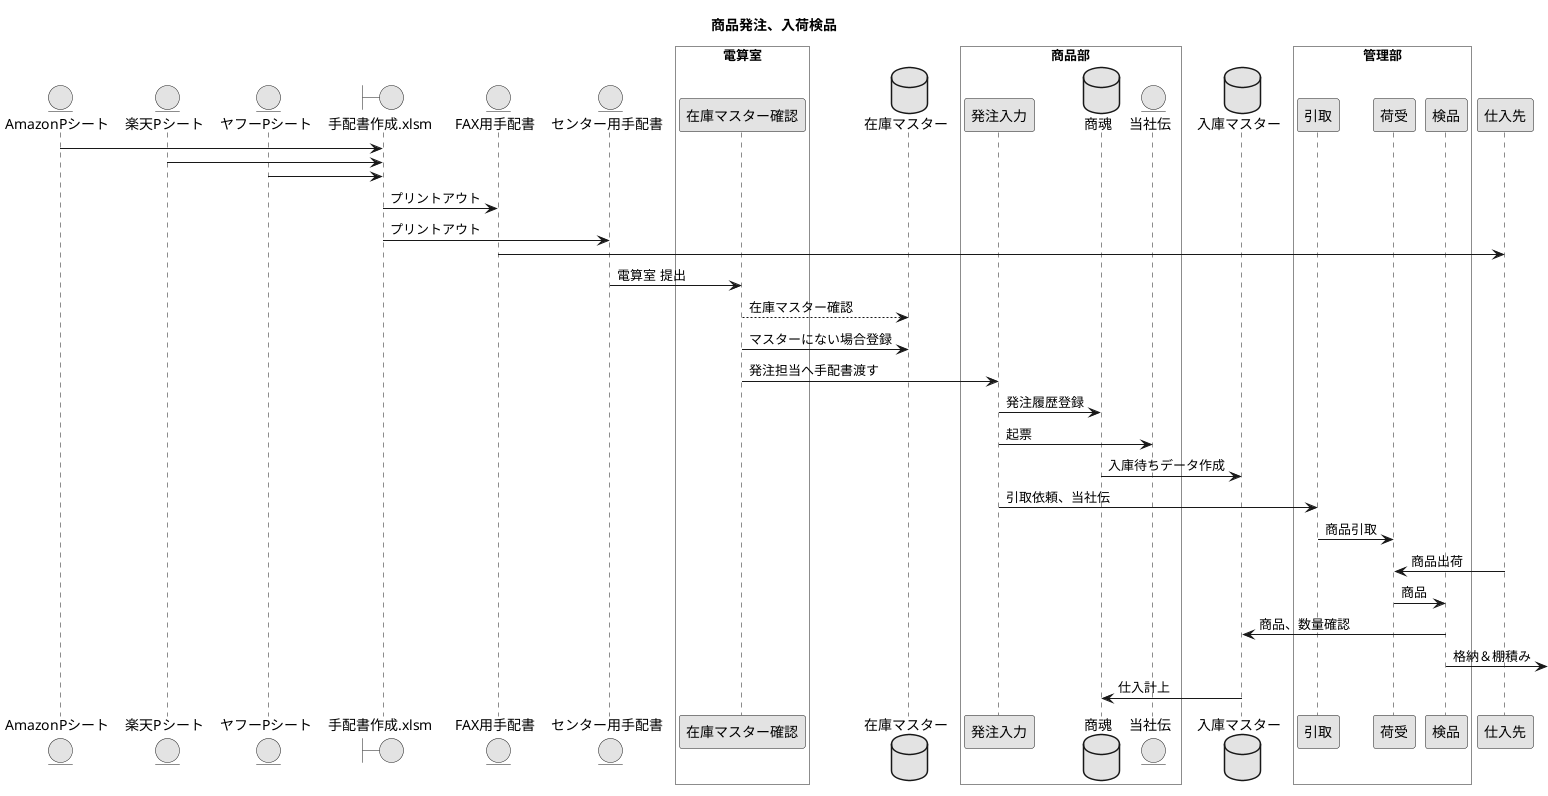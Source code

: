 @startuml purchase_flow

skinparam monochrome true
skinparam packageFontSize 25

title 商品発注、入荷検品

entity AmazonPシート
entity 楽天Pシート
entity ヤフーPシート

boundary 手配書作成.xlsm

AmazonPシート -> 手配書作成.xlsm
楽天Pシート -> 手配書作成.xlsm
ヤフーPシート -> 手配書作成.xlsm

entity FAX用手配書
entity センター用手配書

手配書作成.xlsm -> FAX用手配書 : プリントアウト
手配書作成.xlsm -> センター用手配書 : プリントアウト

box "電算室" #white
    participant 在庫マスター確認
end box

database 在庫マスター

box "商品部" #white
    participant 発注入力
    database 商魂
    entity 当社伝
end box

database 入庫マスター

box "管理部" #white
    participant 引取
    participant 荷受
    participant 検品
end box

participant 仕入先

FAX用手配書 -> 仕入先
センター用手配書 -> 在庫マスター確認 :電算室 提出

在庫マスター確認 --> 在庫マスター : 在庫マスター確認
在庫マスター確認 -> 在庫マスター :マスターにない場合登録

在庫マスター確認 -> 発注入力 : 発注担当へ手配書渡す
発注入力 -> 商魂 : 発注履歴登録
発注入力 -> 当社伝 : 起票
商魂 -> 入庫マスター : 入庫待ちデータ作成 

発注入力 -> 引取 : 引取依頼、当社伝

引取 -> 荷受 : 商品引取
荷受 <- 仕入先 : 商品出荷

荷受 -> 検品 : 商品
入庫マスター <- 検品 : 商品、数量確認

検品 ->] :格納＆棚積み

商魂 <- 入庫マスター : 仕入計上

@enduml